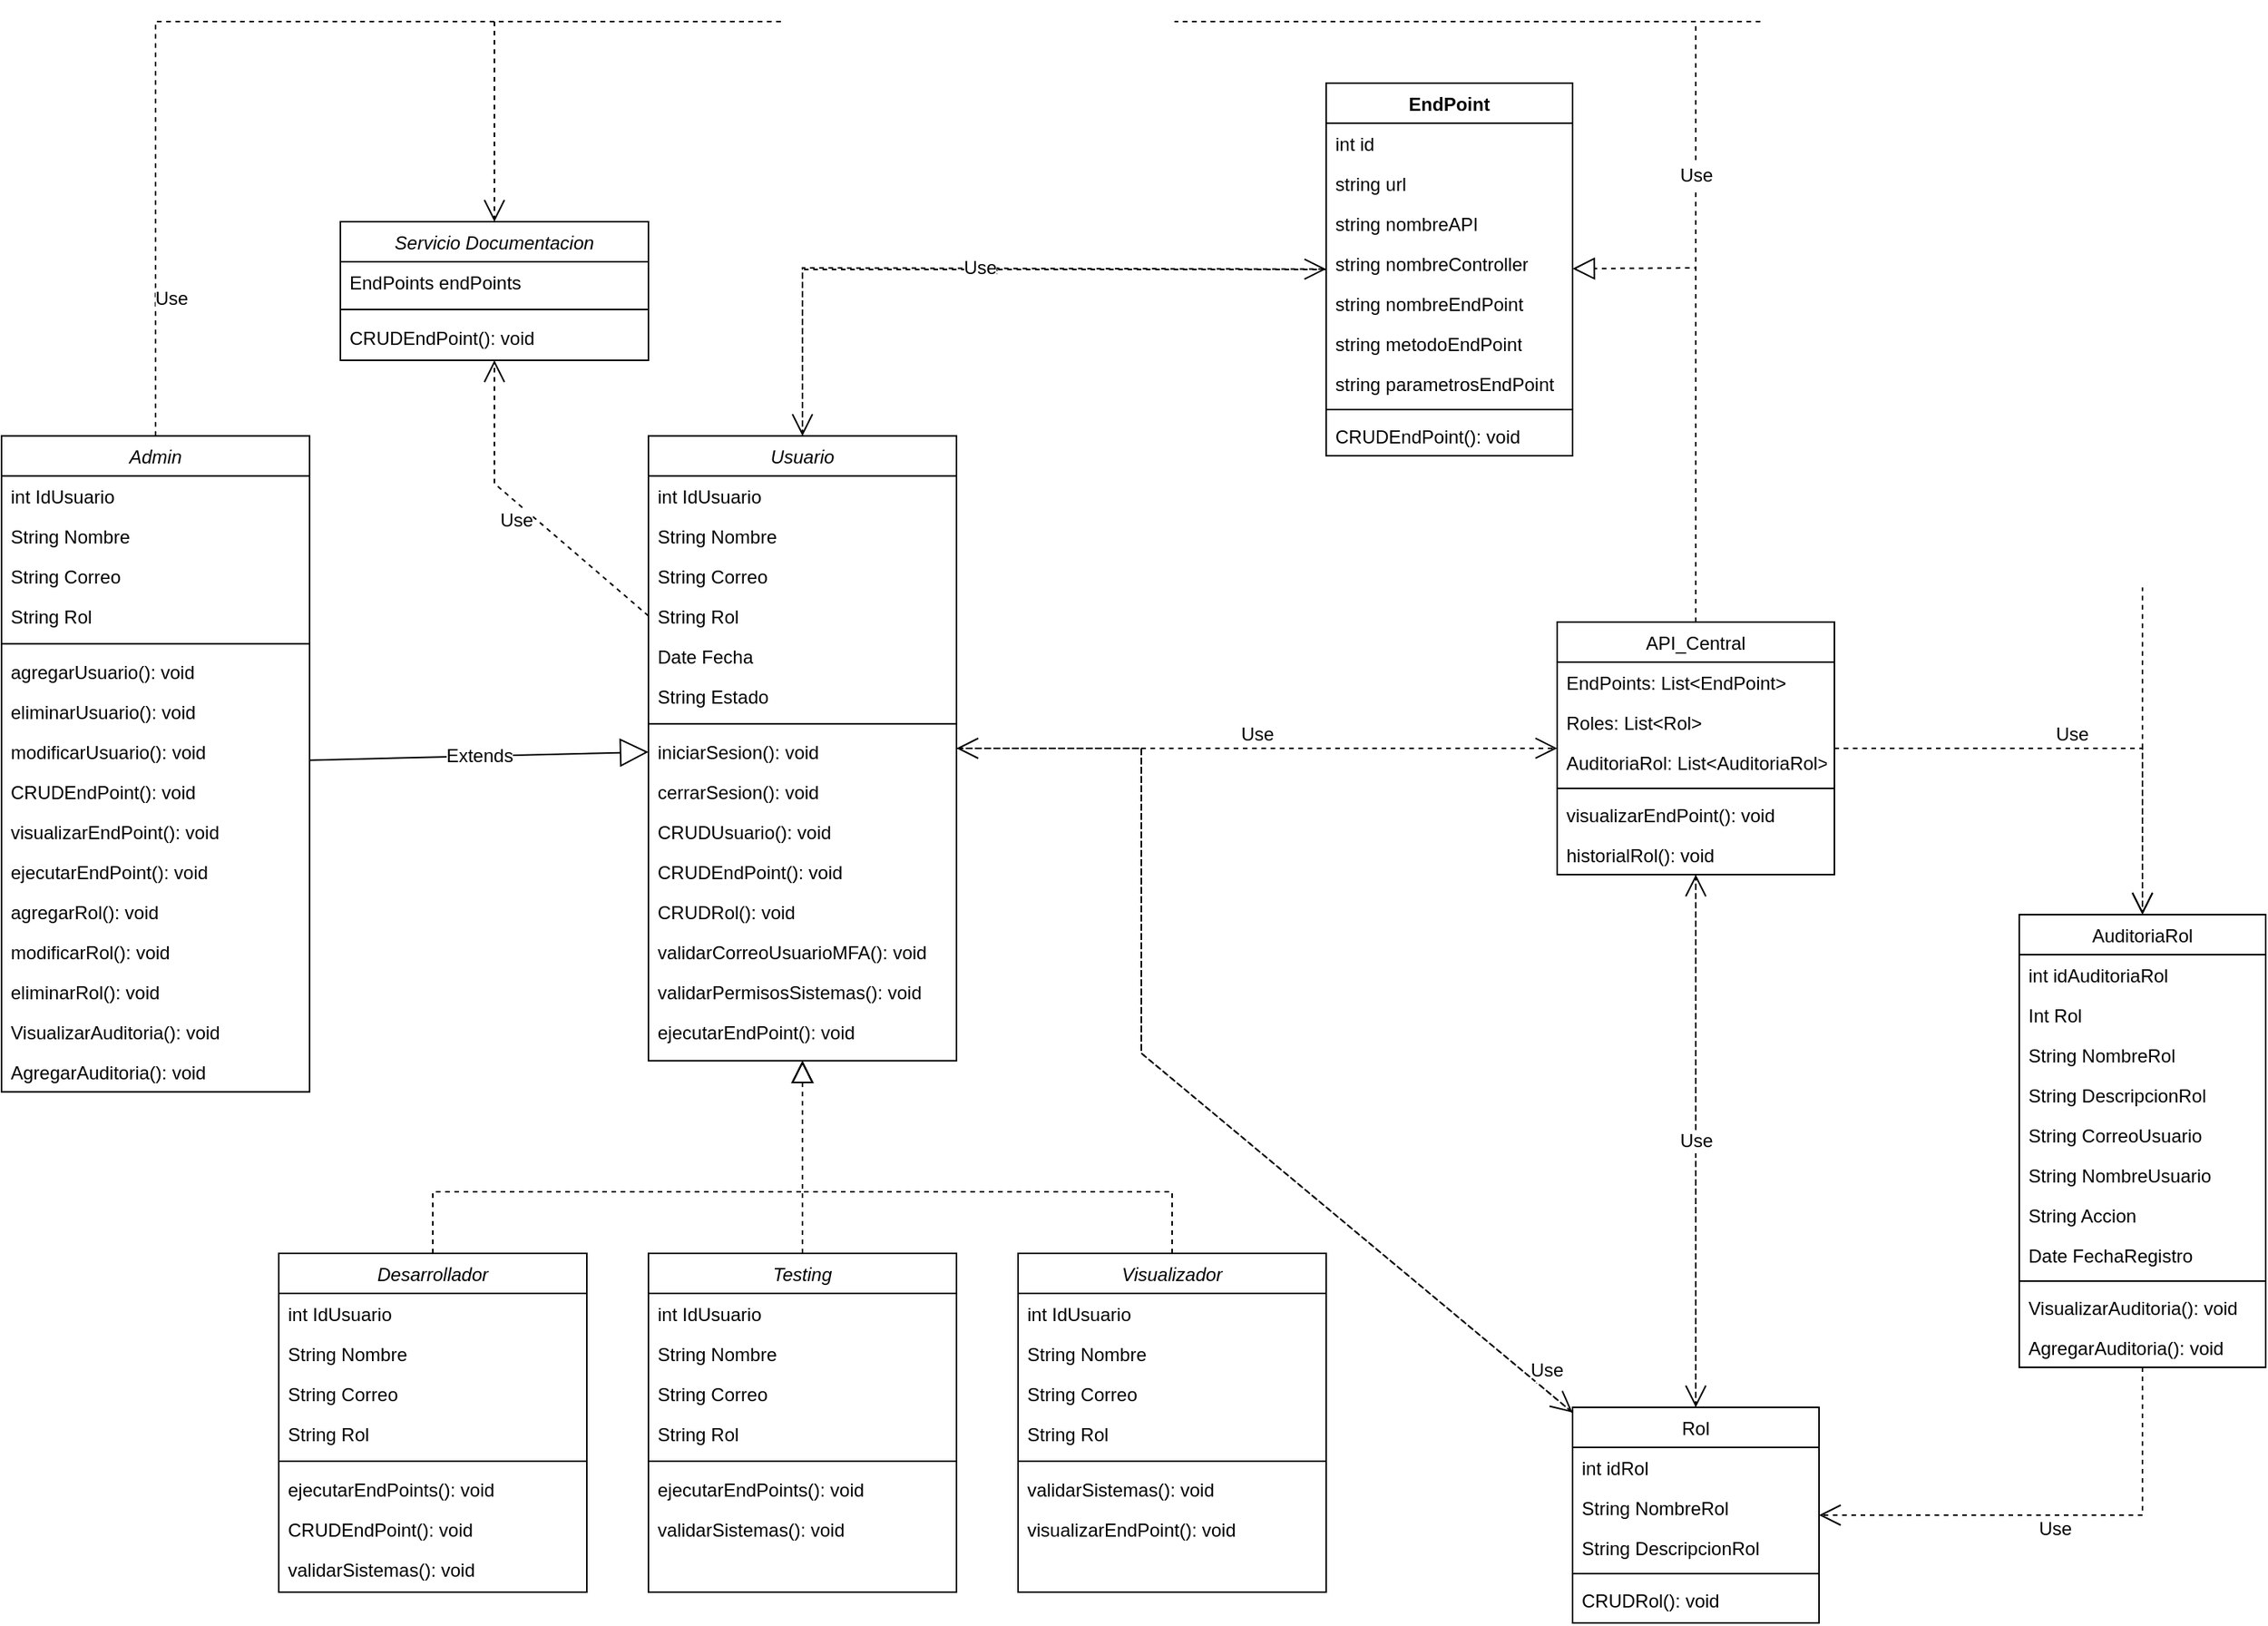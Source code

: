 <mxfile version="26.0.15">
  <diagram id="C5RBs43oDa-KdzZeNtuy" name="Page-1">
    <mxGraphModel dx="3703" dy="2223" grid="1" gridSize="10" guides="1" tooltips="1" connect="1" arrows="1" fold="1" page="1" pageScale="1" pageWidth="827" pageHeight="1169" math="0" shadow="0">
      <root>
        <mxCell id="WIyWlLk6GJQsqaUBKTNV-0" />
        <mxCell id="WIyWlLk6GJQsqaUBKTNV-1" parent="WIyWlLk6GJQsqaUBKTNV-0" />
        <mxCell id="zkfFHV4jXpPFQw0GAbJ--0" value="Usuario" style="swimlane;fontStyle=2;align=center;verticalAlign=top;childLayout=stackLayout;horizontal=1;startSize=26;horizontalStack=0;resizeParent=1;resizeLast=0;collapsible=1;marginBottom=0;rounded=0;shadow=0;strokeWidth=1;" parent="WIyWlLk6GJQsqaUBKTNV-1" vertex="1">
          <mxGeometry x="-440" y="-370.88" width="200" height="405.75" as="geometry">
            <mxRectangle x="230" y="140" width="160" height="26" as="alternateBounds" />
          </mxGeometry>
        </mxCell>
        <mxCell id="HF69UvSTi8w0Gnl9okjL-2" value="int IdUsuario" style="text;align=left;verticalAlign=top;spacingLeft=4;spacingRight=4;overflow=hidden;rotatable=0;points=[[0,0.5],[1,0.5]];portConstraint=eastwest;" parent="zkfFHV4jXpPFQw0GAbJ--0" vertex="1">
          <mxGeometry y="26" width="200" height="26" as="geometry" />
        </mxCell>
        <mxCell id="zkfFHV4jXpPFQw0GAbJ--1" value="String Nombre" style="text;align=left;verticalAlign=top;spacingLeft=4;spacingRight=4;overflow=hidden;rotatable=0;points=[[0,0.5],[1,0.5]];portConstraint=eastwest;" parent="zkfFHV4jXpPFQw0GAbJ--0" vertex="1">
          <mxGeometry y="52" width="200" height="26" as="geometry" />
        </mxCell>
        <mxCell id="zkfFHV4jXpPFQw0GAbJ--2" value="String Correo" style="text;align=left;verticalAlign=top;spacingLeft=4;spacingRight=4;overflow=hidden;rotatable=0;points=[[0,0.5],[1,0.5]];portConstraint=eastwest;rounded=0;shadow=0;html=0;" parent="zkfFHV4jXpPFQw0GAbJ--0" vertex="1">
          <mxGeometry y="78" width="200" height="26" as="geometry" />
        </mxCell>
        <mxCell id="HF69UvSTi8w0Gnl9okjL-0" value="String Rol" style="text;align=left;verticalAlign=top;spacingLeft=4;spacingRight=4;overflow=hidden;rotatable=0;points=[[0,0.5],[1,0.5]];portConstraint=eastwest;rounded=0;shadow=0;html=0;" parent="zkfFHV4jXpPFQw0GAbJ--0" vertex="1">
          <mxGeometry y="104" width="200" height="26" as="geometry" />
        </mxCell>
        <mxCell id="HF69UvSTi8w0Gnl9okjL-6" value="Date Fecha" style="text;align=left;verticalAlign=top;spacingLeft=4;spacingRight=4;overflow=hidden;rotatable=0;points=[[0,0.5],[1,0.5]];portConstraint=eastwest;rounded=0;shadow=0;html=0;" parent="zkfFHV4jXpPFQw0GAbJ--0" vertex="1">
          <mxGeometry y="130" width="200" height="26" as="geometry" />
        </mxCell>
        <mxCell id="HF69UvSTi8w0Gnl9okjL-1" value="String Estado" style="text;align=left;verticalAlign=top;spacingLeft=4;spacingRight=4;overflow=hidden;rotatable=0;points=[[0,0.5],[1,0.5]];portConstraint=eastwest;rounded=0;shadow=0;html=0;" parent="zkfFHV4jXpPFQw0GAbJ--0" vertex="1">
          <mxGeometry y="156" width="200" height="26" as="geometry" />
        </mxCell>
        <mxCell id="zkfFHV4jXpPFQw0GAbJ--4" value="" style="line;html=1;strokeWidth=1;align=left;verticalAlign=middle;spacingTop=-1;spacingLeft=3;spacingRight=3;rotatable=0;labelPosition=right;points=[];portConstraint=eastwest;" parent="zkfFHV4jXpPFQw0GAbJ--0" vertex="1">
          <mxGeometry y="182" width="200" height="10" as="geometry" />
        </mxCell>
        <mxCell id="zkfFHV4jXpPFQw0GAbJ--5" value="iniciarSesion(): void&#xa;" style="text;align=left;verticalAlign=top;spacingLeft=4;spacingRight=4;overflow=hidden;rotatable=0;points=[[0,0.5],[1,0.5]];portConstraint=eastwest;" parent="zkfFHV4jXpPFQw0GAbJ--0" vertex="1">
          <mxGeometry y="192" width="200" height="26" as="geometry" />
        </mxCell>
        <mxCell id="HF69UvSTi8w0Gnl9okjL-3" value="cerrarSesion(): void&#xa;" style="text;align=left;verticalAlign=top;spacingLeft=4;spacingRight=4;overflow=hidden;rotatable=0;points=[[0,0.5],[1,0.5]];portConstraint=eastwest;" parent="zkfFHV4jXpPFQw0GAbJ--0" vertex="1">
          <mxGeometry y="218" width="200" height="26" as="geometry" />
        </mxCell>
        <mxCell id="mkI8v7Y9gyVw7GrlxEne-9" value="CRUDUsuario(): void&#xa;" style="text;align=left;verticalAlign=top;spacingLeft=4;spacingRight=4;overflow=hidden;rotatable=0;points=[[0,0.5],[1,0.5]];portConstraint=eastwest;" parent="zkfFHV4jXpPFQw0GAbJ--0" vertex="1">
          <mxGeometry y="244" width="200" height="26" as="geometry" />
        </mxCell>
        <mxCell id="mkI8v7Y9gyVw7GrlxEne-12" value="CRUDEndPoint(): void&#xa;" style="text;align=left;verticalAlign=top;spacingLeft=4;spacingRight=4;overflow=hidden;rotatable=0;points=[[0,0.5],[1,0.5]];portConstraint=eastwest;" parent="zkfFHV4jXpPFQw0GAbJ--0" vertex="1">
          <mxGeometry y="270" width="200" height="26" as="geometry" />
        </mxCell>
        <mxCell id="mkI8v7Y9gyVw7GrlxEne-37" value="CRUDRol(): void&#xa;" style="text;align=left;verticalAlign=top;spacingLeft=4;spacingRight=4;overflow=hidden;rotatable=0;points=[[0,0.5],[1,0.5]];portConstraint=eastwest;" parent="zkfFHV4jXpPFQw0GAbJ--0" vertex="1">
          <mxGeometry y="296" width="200" height="26" as="geometry" />
        </mxCell>
        <mxCell id="HF69UvSTi8w0Gnl9okjL-4" value="validarCorreoUsuarioMFA(): void&#xa;" style="text;align=left;verticalAlign=top;spacingLeft=4;spacingRight=4;overflow=hidden;rotatable=0;points=[[0,0.5],[1,0.5]];portConstraint=eastwest;" parent="zkfFHV4jXpPFQw0GAbJ--0" vertex="1">
          <mxGeometry y="322" width="200" height="26" as="geometry" />
        </mxCell>
        <mxCell id="mkI8v7Y9gyVw7GrlxEne-21" value="validarPermisosSistemas(): void&#xa;" style="text;align=left;verticalAlign=top;spacingLeft=4;spacingRight=4;overflow=hidden;rotatable=0;points=[[0,0.5],[1,0.5]];portConstraint=eastwest;" parent="zkfFHV4jXpPFQw0GAbJ--0" vertex="1">
          <mxGeometry y="348" width="200" height="26" as="geometry" />
        </mxCell>
        <mxCell id="mkI8v7Y9gyVw7GrlxEne-15" value="ejecutarEndPoint(): void&#xa;" style="text;align=left;verticalAlign=top;spacingLeft=4;spacingRight=4;overflow=hidden;rotatable=0;points=[[0,0.5],[1,0.5]];portConstraint=eastwest;" parent="zkfFHV4jXpPFQw0GAbJ--0" vertex="1">
          <mxGeometry y="374" width="200" height="26" as="geometry" />
        </mxCell>
        <mxCell id="zkfFHV4jXpPFQw0GAbJ--6" value="Rol" style="swimlane;fontStyle=0;align=center;verticalAlign=top;childLayout=stackLayout;horizontal=1;startSize=26;horizontalStack=0;resizeParent=1;resizeLast=0;collapsible=1;marginBottom=0;rounded=0;shadow=0;strokeWidth=1;" parent="WIyWlLk6GJQsqaUBKTNV-1" vertex="1">
          <mxGeometry x="160" y="260" width="160" height="140" as="geometry">
            <mxRectangle x="130" y="380" width="160" height="26" as="alternateBounds" />
          </mxGeometry>
        </mxCell>
        <mxCell id="zkfFHV4jXpPFQw0GAbJ--7" value="int idRol" style="text;align=left;verticalAlign=top;spacingLeft=4;spacingRight=4;overflow=hidden;rotatable=0;points=[[0,0.5],[1,0.5]];portConstraint=eastwest;" parent="zkfFHV4jXpPFQw0GAbJ--6" vertex="1">
          <mxGeometry y="26" width="160" height="26" as="geometry" />
        </mxCell>
        <mxCell id="zkfFHV4jXpPFQw0GAbJ--8" value="String NombreRol" style="text;align=left;verticalAlign=top;spacingLeft=4;spacingRight=4;overflow=hidden;rotatable=0;points=[[0,0.5],[1,0.5]];portConstraint=eastwest;rounded=0;shadow=0;html=0;" parent="zkfFHV4jXpPFQw0GAbJ--6" vertex="1">
          <mxGeometry y="52" width="160" height="26" as="geometry" />
        </mxCell>
        <mxCell id="mkI8v7Y9gyVw7GrlxEne-59" value="String DescripcionRol" style="text;align=left;verticalAlign=top;spacingLeft=4;spacingRight=4;overflow=hidden;rotatable=0;points=[[0,0.5],[1,0.5]];portConstraint=eastwest;" parent="zkfFHV4jXpPFQw0GAbJ--6" vertex="1">
          <mxGeometry y="78" width="160" height="26" as="geometry" />
        </mxCell>
        <mxCell id="zkfFHV4jXpPFQw0GAbJ--9" value="" style="line;html=1;strokeWidth=1;align=left;verticalAlign=middle;spacingTop=-1;spacingLeft=3;spacingRight=3;rotatable=0;labelPosition=right;points=[];portConstraint=eastwest;" parent="zkfFHV4jXpPFQw0GAbJ--6" vertex="1">
          <mxGeometry y="104" width="160" height="8" as="geometry" />
        </mxCell>
        <mxCell id="mkI8v7Y9gyVw7GrlxEne-60" value="CRUDRol(): void&#xa;" style="text;align=left;verticalAlign=top;spacingLeft=4;spacingRight=4;overflow=hidden;rotatable=0;points=[[0,0.5],[1,0.5]];portConstraint=eastwest;" parent="zkfFHV4jXpPFQw0GAbJ--6" vertex="1">
          <mxGeometry y="112" width="160" height="26" as="geometry" />
        </mxCell>
        <mxCell id="zkfFHV4jXpPFQw0GAbJ--17" value="API_Central" style="swimlane;fontStyle=0;align=center;verticalAlign=top;childLayout=stackLayout;horizontal=1;startSize=26;horizontalStack=0;resizeParent=1;resizeLast=0;collapsible=1;marginBottom=0;rounded=0;shadow=0;strokeWidth=1;" parent="WIyWlLk6GJQsqaUBKTNV-1" vertex="1">
          <mxGeometry x="150" y="-250.01" width="180" height="164" as="geometry">
            <mxRectangle x="550" y="140" width="160" height="26" as="alternateBounds" />
          </mxGeometry>
        </mxCell>
        <mxCell id="zkfFHV4jXpPFQw0GAbJ--18" value="EndPoints: List&lt;EndPoint&gt;" style="text;align=left;verticalAlign=top;spacingLeft=4;spacingRight=4;overflow=hidden;rotatable=0;points=[[0,0.5],[1,0.5]];portConstraint=eastwest;" parent="zkfFHV4jXpPFQw0GAbJ--17" vertex="1">
          <mxGeometry y="26" width="180" height="26" as="geometry" />
        </mxCell>
        <mxCell id="mkI8v7Y9gyVw7GrlxEne-22" value="Roles: List&lt;Rol&gt;" style="text;align=left;verticalAlign=top;spacingLeft=4;spacingRight=4;overflow=hidden;rotatable=0;points=[[0,0.5],[1,0.5]];portConstraint=eastwest;" parent="zkfFHV4jXpPFQw0GAbJ--17" vertex="1">
          <mxGeometry y="52" width="180" height="26" as="geometry" />
        </mxCell>
        <mxCell id="3Fs2DViOm0mZdjou23gp-9" value="AuditoriaRol: List&lt;AuditoriaRol&gt;" style="text;align=left;verticalAlign=top;spacingLeft=4;spacingRight=4;overflow=hidden;rotatable=0;points=[[0,0.5],[1,0.5]];portConstraint=eastwest;" parent="zkfFHV4jXpPFQw0GAbJ--17" vertex="1">
          <mxGeometry y="78" width="180" height="26" as="geometry" />
        </mxCell>
        <mxCell id="zkfFHV4jXpPFQw0GAbJ--23" value="" style="line;html=1;strokeWidth=1;align=left;verticalAlign=middle;spacingTop=-1;spacingLeft=3;spacingRight=3;rotatable=0;labelPosition=right;points=[];portConstraint=eastwest;" parent="zkfFHV4jXpPFQw0GAbJ--17" vertex="1">
          <mxGeometry y="104" width="180" height="8" as="geometry" />
        </mxCell>
        <mxCell id="mkI8v7Y9gyVw7GrlxEne-27" value="visualizarEndPoint(): void" style="text;align=left;verticalAlign=top;spacingLeft=4;spacingRight=4;overflow=hidden;rotatable=0;points=[[0,0.5],[1,0.5]];portConstraint=eastwest;" parent="zkfFHV4jXpPFQw0GAbJ--17" vertex="1">
          <mxGeometry y="112" width="180" height="26" as="geometry" />
        </mxCell>
        <mxCell id="mkI8v7Y9gyVw7GrlxEne-35" value="historialRol(): void" style="text;align=left;verticalAlign=top;spacingLeft=4;spacingRight=4;overflow=hidden;rotatable=0;points=[[0,0.5],[1,0.5]];portConstraint=eastwest;" parent="zkfFHV4jXpPFQw0GAbJ--17" vertex="1">
          <mxGeometry y="138" width="180" height="26" as="geometry" />
        </mxCell>
        <mxCell id="HF69UvSTi8w0Gnl9okjL-82" value="Admin" style="swimlane;fontStyle=2;align=center;verticalAlign=top;childLayout=stackLayout;horizontal=1;startSize=26;horizontalStack=0;resizeParent=1;resizeLast=0;collapsible=1;marginBottom=0;rounded=0;shadow=0;strokeWidth=1;" parent="WIyWlLk6GJQsqaUBKTNV-1" vertex="1">
          <mxGeometry x="-860" y="-370.88" width="200" height="426" as="geometry">
            <mxRectangle x="230" y="140" width="160" height="26" as="alternateBounds" />
          </mxGeometry>
        </mxCell>
        <mxCell id="HF69UvSTi8w0Gnl9okjL-83" value="int IdUsuario" style="text;align=left;verticalAlign=top;spacingLeft=4;spacingRight=4;overflow=hidden;rotatable=0;points=[[0,0.5],[1,0.5]];portConstraint=eastwest;" parent="HF69UvSTi8w0Gnl9okjL-82" vertex="1">
          <mxGeometry y="26" width="200" height="26" as="geometry" />
        </mxCell>
        <mxCell id="HF69UvSTi8w0Gnl9okjL-84" value="String Nombre" style="text;align=left;verticalAlign=top;spacingLeft=4;spacingRight=4;overflow=hidden;rotatable=0;points=[[0,0.5],[1,0.5]];portConstraint=eastwest;" parent="HF69UvSTi8w0Gnl9okjL-82" vertex="1">
          <mxGeometry y="52" width="200" height="26" as="geometry" />
        </mxCell>
        <mxCell id="HF69UvSTi8w0Gnl9okjL-85" value="String Correo" style="text;align=left;verticalAlign=top;spacingLeft=4;spacingRight=4;overflow=hidden;rotatable=0;points=[[0,0.5],[1,0.5]];portConstraint=eastwest;rounded=0;shadow=0;html=0;" parent="HF69UvSTi8w0Gnl9okjL-82" vertex="1">
          <mxGeometry y="78" width="200" height="26" as="geometry" />
        </mxCell>
        <mxCell id="l_Q7nr2GapgrcsEfgr7--0" value="String Rol" style="text;align=left;verticalAlign=top;spacingLeft=4;spacingRight=4;overflow=hidden;rotatable=0;points=[[0,0.5],[1,0.5]];portConstraint=eastwest;rounded=0;shadow=0;html=0;" parent="HF69UvSTi8w0Gnl9okjL-82" vertex="1">
          <mxGeometry y="104" width="200" height="26" as="geometry" />
        </mxCell>
        <mxCell id="HF69UvSTi8w0Gnl9okjL-90" value="" style="line;html=1;strokeWidth=1;align=left;verticalAlign=middle;spacingTop=-1;spacingLeft=3;spacingRight=3;rotatable=0;labelPosition=right;points=[];portConstraint=eastwest;" parent="HF69UvSTi8w0Gnl9okjL-82" vertex="1">
          <mxGeometry y="130" width="200" height="10" as="geometry" />
        </mxCell>
        <mxCell id="HF69UvSTi8w0Gnl9okjL-91" value="agregarUsuario(): void&#xa;" style="text;align=left;verticalAlign=top;spacingLeft=4;spacingRight=4;overflow=hidden;rotatable=0;points=[[0,0.5],[1,0.5]];portConstraint=eastwest;" parent="HF69UvSTi8w0Gnl9okjL-82" vertex="1">
          <mxGeometry y="140" width="200" height="26" as="geometry" />
        </mxCell>
        <mxCell id="HF69UvSTi8w0Gnl9okjL-92" value="eliminarUsuario(): void&#xa;" style="text;align=left;verticalAlign=top;spacingLeft=4;spacingRight=4;overflow=hidden;rotatable=0;points=[[0,0.5],[1,0.5]];portConstraint=eastwest;" parent="HF69UvSTi8w0Gnl9okjL-82" vertex="1">
          <mxGeometry y="166" width="200" height="26" as="geometry" />
        </mxCell>
        <mxCell id="HF69UvSTi8w0Gnl9okjL-93" value="modificarUsuario(): void&#xa;" style="text;align=left;verticalAlign=top;spacingLeft=4;spacingRight=4;overflow=hidden;rotatable=0;points=[[0,0.5],[1,0.5]];portConstraint=eastwest;" parent="HF69UvSTi8w0Gnl9okjL-82" vertex="1">
          <mxGeometry y="192" width="200" height="26" as="geometry" />
        </mxCell>
        <mxCell id="qVTYhHCunIktyodhNSbM-27" value="CRUDEndPoint(): void&#xa;" style="text;align=left;verticalAlign=top;spacingLeft=4;spacingRight=4;overflow=hidden;rotatable=0;points=[[0,0.5],[1,0.5]];portConstraint=eastwest;" vertex="1" parent="HF69UvSTi8w0Gnl9okjL-82">
          <mxGeometry y="218" width="200" height="26" as="geometry" />
        </mxCell>
        <mxCell id="mkI8v7Y9gyVw7GrlxEne-26" value="visualizarEndPoint(): void" style="text;align=left;verticalAlign=top;spacingLeft=4;spacingRight=4;overflow=hidden;rotatable=0;points=[[0,0.5],[1,0.5]];portConstraint=eastwest;" parent="HF69UvSTi8w0Gnl9okjL-82" vertex="1">
          <mxGeometry y="244" width="200" height="26" as="geometry" />
        </mxCell>
        <mxCell id="HF69UvSTi8w0Gnl9okjL-134" value="ejecutarEndPoint(): void&#xa;" style="text;align=left;verticalAlign=top;spacingLeft=4;spacingRight=4;overflow=hidden;rotatable=0;points=[[0,0.5],[1,0.5]];portConstraint=eastwest;" parent="HF69UvSTi8w0Gnl9okjL-82" vertex="1">
          <mxGeometry y="270" width="200" height="26" as="geometry" />
        </mxCell>
        <mxCell id="mkI8v7Y9gyVw7GrlxEne-31" value="agregarRol(): void&#xa;" style="text;align=left;verticalAlign=top;spacingLeft=4;spacingRight=4;overflow=hidden;rotatable=0;points=[[0,0.5],[1,0.5]];portConstraint=eastwest;" parent="HF69UvSTi8w0Gnl9okjL-82" vertex="1">
          <mxGeometry y="296" width="200" height="26" as="geometry" />
        </mxCell>
        <mxCell id="mkI8v7Y9gyVw7GrlxEne-33" value="modificarRol(): void&#xa;" style="text;align=left;verticalAlign=top;spacingLeft=4;spacingRight=4;overflow=hidden;rotatable=0;points=[[0,0.5],[1,0.5]];portConstraint=eastwest;" parent="HF69UvSTi8w0Gnl9okjL-82" vertex="1">
          <mxGeometry y="322" width="200" height="26" as="geometry" />
        </mxCell>
        <mxCell id="mkI8v7Y9gyVw7GrlxEne-32" value="eliminarRol(): void&#xa;" style="text;align=left;verticalAlign=top;spacingLeft=4;spacingRight=4;overflow=hidden;rotatable=0;points=[[0,0.5],[1,0.5]];portConstraint=eastwest;" parent="HF69UvSTi8w0Gnl9okjL-82" vertex="1">
          <mxGeometry y="348" width="200" height="26" as="geometry" />
        </mxCell>
        <mxCell id="3Fs2DViOm0mZdjou23gp-13" value="VisualizarAuditoria(): void&#xa;" style="text;align=left;verticalAlign=top;spacingLeft=4;spacingRight=4;overflow=hidden;rotatable=0;points=[[0,0.5],[1,0.5]];portConstraint=eastwest;" parent="HF69UvSTi8w0Gnl9okjL-82" vertex="1">
          <mxGeometry y="374" width="200" height="26" as="geometry" />
        </mxCell>
        <mxCell id="3Fs2DViOm0mZdjou23gp-14" value="AgregarAuditoria(): void&#xa;" style="text;align=left;verticalAlign=top;spacingLeft=4;spacingRight=4;overflow=hidden;rotatable=0;points=[[0,0.5],[1,0.5]];portConstraint=eastwest;" parent="HF69UvSTi8w0Gnl9okjL-82" vertex="1">
          <mxGeometry y="400" width="200" height="26" as="geometry" />
        </mxCell>
        <mxCell id="HF69UvSTi8w0Gnl9okjL-96" value="Desarrollador" style="swimlane;fontStyle=2;align=center;verticalAlign=top;childLayout=stackLayout;horizontal=1;startSize=26;horizontalStack=0;resizeParent=1;resizeLast=0;collapsible=1;marginBottom=0;rounded=0;shadow=0;strokeWidth=1;" parent="WIyWlLk6GJQsqaUBKTNV-1" vertex="1">
          <mxGeometry x="-680" y="160" width="200" height="220" as="geometry">
            <mxRectangle x="230" y="140" width="160" height="26" as="alternateBounds" />
          </mxGeometry>
        </mxCell>
        <mxCell id="HF69UvSTi8w0Gnl9okjL-97" value="int IdUsuario" style="text;align=left;verticalAlign=top;spacingLeft=4;spacingRight=4;overflow=hidden;rotatable=0;points=[[0,0.5],[1,0.5]];portConstraint=eastwest;" parent="HF69UvSTi8w0Gnl9okjL-96" vertex="1">
          <mxGeometry y="26" width="200" height="26" as="geometry" />
        </mxCell>
        <mxCell id="HF69UvSTi8w0Gnl9okjL-98" value="String Nombre" style="text;align=left;verticalAlign=top;spacingLeft=4;spacingRight=4;overflow=hidden;rotatable=0;points=[[0,0.5],[1,0.5]];portConstraint=eastwest;" parent="HF69UvSTi8w0Gnl9okjL-96" vertex="1">
          <mxGeometry y="52" width="200" height="26" as="geometry" />
        </mxCell>
        <mxCell id="HF69UvSTi8w0Gnl9okjL-99" value="String Correo" style="text;align=left;verticalAlign=top;spacingLeft=4;spacingRight=4;overflow=hidden;rotatable=0;points=[[0,0.5],[1,0.5]];portConstraint=eastwest;rounded=0;shadow=0;html=0;" parent="HF69UvSTi8w0Gnl9okjL-96" vertex="1">
          <mxGeometry y="78" width="200" height="26" as="geometry" />
        </mxCell>
        <mxCell id="l_Q7nr2GapgrcsEfgr7--1" value="String Rol" style="text;align=left;verticalAlign=top;spacingLeft=4;spacingRight=4;overflow=hidden;rotatable=0;points=[[0,0.5],[1,0.5]];portConstraint=eastwest;rounded=0;shadow=0;html=0;" parent="HF69UvSTi8w0Gnl9okjL-96" vertex="1">
          <mxGeometry y="104" width="200" height="26" as="geometry" />
        </mxCell>
        <mxCell id="HF69UvSTi8w0Gnl9okjL-104" value="" style="line;html=1;strokeWidth=1;align=left;verticalAlign=middle;spacingTop=-1;spacingLeft=3;spacingRight=3;rotatable=0;labelPosition=right;points=[];portConstraint=eastwest;" parent="HF69UvSTi8w0Gnl9okjL-96" vertex="1">
          <mxGeometry y="130" width="200" height="10" as="geometry" />
        </mxCell>
        <mxCell id="HF69UvSTi8w0Gnl9okjL-105" value="ejecutarEndPoints(): void&#xa;" style="text;align=left;verticalAlign=top;spacingLeft=4;spacingRight=4;overflow=hidden;rotatable=0;points=[[0,0.5],[1,0.5]];portConstraint=eastwest;" parent="HF69UvSTi8w0Gnl9okjL-96" vertex="1">
          <mxGeometry y="140" width="200" height="26" as="geometry" />
        </mxCell>
        <mxCell id="qVTYhHCunIktyodhNSbM-26" value="CRUDEndPoint(): void&#xa;" style="text;align=left;verticalAlign=top;spacingLeft=4;spacingRight=4;overflow=hidden;rotatable=0;points=[[0,0.5],[1,0.5]];portConstraint=eastwest;" vertex="1" parent="HF69UvSTi8w0Gnl9okjL-96">
          <mxGeometry y="166" width="200" height="26" as="geometry" />
        </mxCell>
        <mxCell id="HF69UvSTi8w0Gnl9okjL-106" value="validarSistemas(): void&#xa;" style="text;align=left;verticalAlign=top;spacingLeft=4;spacingRight=4;overflow=hidden;rotatable=0;points=[[0,0.5],[1,0.5]];portConstraint=eastwest;" parent="HF69UvSTi8w0Gnl9okjL-96" vertex="1">
          <mxGeometry y="192" width="200" height="26" as="geometry" />
        </mxCell>
        <mxCell id="HF69UvSTi8w0Gnl9okjL-110" value="Visualizador" style="swimlane;fontStyle=2;align=center;verticalAlign=top;childLayout=stackLayout;horizontal=1;startSize=26;horizontalStack=0;resizeParent=1;resizeLast=0;collapsible=1;marginBottom=0;rounded=0;shadow=0;strokeWidth=1;" parent="WIyWlLk6GJQsqaUBKTNV-1" vertex="1">
          <mxGeometry x="-200" y="160" width="200" height="220" as="geometry">
            <mxRectangle x="230" y="140" width="160" height="26" as="alternateBounds" />
          </mxGeometry>
        </mxCell>
        <mxCell id="HF69UvSTi8w0Gnl9okjL-111" value="int IdUsuario" style="text;align=left;verticalAlign=top;spacingLeft=4;spacingRight=4;overflow=hidden;rotatable=0;points=[[0,0.5],[1,0.5]];portConstraint=eastwest;" parent="HF69UvSTi8w0Gnl9okjL-110" vertex="1">
          <mxGeometry y="26" width="200" height="26" as="geometry" />
        </mxCell>
        <mxCell id="HF69UvSTi8w0Gnl9okjL-112" value="String Nombre" style="text;align=left;verticalAlign=top;spacingLeft=4;spacingRight=4;overflow=hidden;rotatable=0;points=[[0,0.5],[1,0.5]];portConstraint=eastwest;" parent="HF69UvSTi8w0Gnl9okjL-110" vertex="1">
          <mxGeometry y="52" width="200" height="26" as="geometry" />
        </mxCell>
        <mxCell id="HF69UvSTi8w0Gnl9okjL-113" value="String Correo" style="text;align=left;verticalAlign=top;spacingLeft=4;spacingRight=4;overflow=hidden;rotatable=0;points=[[0,0.5],[1,0.5]];portConstraint=eastwest;rounded=0;shadow=0;html=0;" parent="HF69UvSTi8w0Gnl9okjL-110" vertex="1">
          <mxGeometry y="78" width="200" height="26" as="geometry" />
        </mxCell>
        <mxCell id="l_Q7nr2GapgrcsEfgr7--2" value="String Rol" style="text;align=left;verticalAlign=top;spacingLeft=4;spacingRight=4;overflow=hidden;rotatable=0;points=[[0,0.5],[1,0.5]];portConstraint=eastwest;rounded=0;shadow=0;html=0;" parent="HF69UvSTi8w0Gnl9okjL-110" vertex="1">
          <mxGeometry y="104" width="200" height="26" as="geometry" />
        </mxCell>
        <mxCell id="HF69UvSTi8w0Gnl9okjL-118" value="" style="line;html=1;strokeWidth=1;align=left;verticalAlign=middle;spacingTop=-1;spacingLeft=3;spacingRight=3;rotatable=0;labelPosition=right;points=[];portConstraint=eastwest;" parent="HF69UvSTi8w0Gnl9okjL-110" vertex="1">
          <mxGeometry y="130" width="200" height="10" as="geometry" />
        </mxCell>
        <mxCell id="HF69UvSTi8w0Gnl9okjL-120" value="validarSistemas(): void&#xa;" style="text;align=left;verticalAlign=top;spacingLeft=4;spacingRight=4;overflow=hidden;rotatable=0;points=[[0,0.5],[1,0.5]];portConstraint=eastwest;" parent="HF69UvSTi8w0Gnl9okjL-110" vertex="1">
          <mxGeometry y="140" width="200" height="26" as="geometry" />
        </mxCell>
        <mxCell id="mkI8v7Y9gyVw7GrlxEne-25" value="visualizarEndPoint(): void" style="text;align=left;verticalAlign=top;spacingLeft=4;spacingRight=4;overflow=hidden;rotatable=0;points=[[0,0.5],[1,0.5]];portConstraint=eastwest;" parent="HF69UvSTi8w0Gnl9okjL-110" vertex="1">
          <mxGeometry y="166" width="200" height="26" as="geometry" />
        </mxCell>
        <mxCell id="mkI8v7Y9gyVw7GrlxEne-0" value="Testing" style="swimlane;fontStyle=2;align=center;verticalAlign=top;childLayout=stackLayout;horizontal=1;startSize=26;horizontalStack=0;resizeParent=1;resizeLast=0;collapsible=1;marginBottom=0;rounded=0;shadow=0;strokeWidth=1;" parent="WIyWlLk6GJQsqaUBKTNV-1" vertex="1">
          <mxGeometry x="-440" y="160" width="200" height="220" as="geometry">
            <mxRectangle x="230" y="140" width="160" height="26" as="alternateBounds" />
          </mxGeometry>
        </mxCell>
        <mxCell id="mkI8v7Y9gyVw7GrlxEne-1" value="int IdUsuario" style="text;align=left;verticalAlign=top;spacingLeft=4;spacingRight=4;overflow=hidden;rotatable=0;points=[[0,0.5],[1,0.5]];portConstraint=eastwest;" parent="mkI8v7Y9gyVw7GrlxEne-0" vertex="1">
          <mxGeometry y="26" width="200" height="26" as="geometry" />
        </mxCell>
        <mxCell id="mkI8v7Y9gyVw7GrlxEne-2" value="String Nombre" style="text;align=left;verticalAlign=top;spacingLeft=4;spacingRight=4;overflow=hidden;rotatable=0;points=[[0,0.5],[1,0.5]];portConstraint=eastwest;" parent="mkI8v7Y9gyVw7GrlxEne-0" vertex="1">
          <mxGeometry y="52" width="200" height="26" as="geometry" />
        </mxCell>
        <mxCell id="mkI8v7Y9gyVw7GrlxEne-3" value="String Correo" style="text;align=left;verticalAlign=top;spacingLeft=4;spacingRight=4;overflow=hidden;rotatable=0;points=[[0,0.5],[1,0.5]];portConstraint=eastwest;rounded=0;shadow=0;html=0;" parent="mkI8v7Y9gyVw7GrlxEne-0" vertex="1">
          <mxGeometry y="78" width="200" height="26" as="geometry" />
        </mxCell>
        <mxCell id="mkI8v7Y9gyVw7GrlxEne-4" value="String Rol" style="text;align=left;verticalAlign=top;spacingLeft=4;spacingRight=4;overflow=hidden;rotatable=0;points=[[0,0.5],[1,0.5]];portConstraint=eastwest;rounded=0;shadow=0;html=0;" parent="mkI8v7Y9gyVw7GrlxEne-0" vertex="1">
          <mxGeometry y="104" width="200" height="26" as="geometry" />
        </mxCell>
        <mxCell id="mkI8v7Y9gyVw7GrlxEne-5" value="" style="line;html=1;strokeWidth=1;align=left;verticalAlign=middle;spacingTop=-1;spacingLeft=3;spacingRight=3;rotatable=0;labelPosition=right;points=[];portConstraint=eastwest;" parent="mkI8v7Y9gyVw7GrlxEne-0" vertex="1">
          <mxGeometry y="130" width="200" height="10" as="geometry" />
        </mxCell>
        <mxCell id="mkI8v7Y9gyVw7GrlxEne-6" value="ejecutarEndPoints(): void&#xa;" style="text;align=left;verticalAlign=top;spacingLeft=4;spacingRight=4;overflow=hidden;rotatable=0;points=[[0,0.5],[1,0.5]];portConstraint=eastwest;" parent="mkI8v7Y9gyVw7GrlxEne-0" vertex="1">
          <mxGeometry y="140" width="200" height="26" as="geometry" />
        </mxCell>
        <mxCell id="mkI8v7Y9gyVw7GrlxEne-7" value="validarSistemas(): void&#xa;" style="text;align=left;verticalAlign=top;spacingLeft=4;spacingRight=4;overflow=hidden;rotatable=0;points=[[0,0.5],[1,0.5]];portConstraint=eastwest;" parent="mkI8v7Y9gyVw7GrlxEne-0" vertex="1">
          <mxGeometry y="166" width="200" height="26" as="geometry" />
        </mxCell>
        <mxCell id="mkI8v7Y9gyVw7GrlxEne-8" value="Extends" style="endArrow=block;endSize=16;endFill=0;html=1;rounded=0;fontSize=12;curved=1;" parent="WIyWlLk6GJQsqaUBKTNV-1" source="HF69UvSTi8w0Gnl9okjL-82" target="zkfFHV4jXpPFQw0GAbJ--0" edge="1">
          <mxGeometry width="160" relative="1" as="geometry">
            <mxPoint x="90" y="190" as="sourcePoint" />
            <mxPoint x="250" y="190" as="targetPoint" />
          </mxGeometry>
        </mxCell>
        <mxCell id="mkI8v7Y9gyVw7GrlxEne-41" value="EndPoint" style="swimlane;fontStyle=1;align=center;verticalAlign=top;childLayout=stackLayout;horizontal=1;startSize=26;horizontalStack=0;resizeParent=1;resizeParentMax=0;resizeLast=0;collapsible=1;marginBottom=0;whiteSpace=wrap;html=1;" parent="WIyWlLk6GJQsqaUBKTNV-1" vertex="1">
          <mxGeometry y="-600" width="160" height="242" as="geometry" />
        </mxCell>
        <mxCell id="mkI8v7Y9gyVw7GrlxEne-45" value="int id" style="text;strokeColor=none;fillColor=none;align=left;verticalAlign=top;spacingLeft=4;spacingRight=4;overflow=hidden;rotatable=0;points=[[0,0.5],[1,0.5]];portConstraint=eastwest;whiteSpace=wrap;html=1;" parent="mkI8v7Y9gyVw7GrlxEne-41" vertex="1">
          <mxGeometry y="26" width="160" height="26" as="geometry" />
        </mxCell>
        <mxCell id="mkI8v7Y9gyVw7GrlxEne-42" value="string url" style="text;strokeColor=none;fillColor=none;align=left;verticalAlign=top;spacingLeft=4;spacingRight=4;overflow=hidden;rotatable=0;points=[[0,0.5],[1,0.5]];portConstraint=eastwest;whiteSpace=wrap;html=1;" parent="mkI8v7Y9gyVw7GrlxEne-41" vertex="1">
          <mxGeometry y="52" width="160" height="26" as="geometry" />
        </mxCell>
        <mxCell id="mkI8v7Y9gyVw7GrlxEne-46" value="string nombreAPI" style="text;strokeColor=none;fillColor=none;align=left;verticalAlign=top;spacingLeft=4;spacingRight=4;overflow=hidden;rotatable=0;points=[[0,0.5],[1,0.5]];portConstraint=eastwest;whiteSpace=wrap;html=1;" parent="mkI8v7Y9gyVw7GrlxEne-41" vertex="1">
          <mxGeometry y="78" width="160" height="26" as="geometry" />
        </mxCell>
        <mxCell id="mkI8v7Y9gyVw7GrlxEne-47" value="string nombreController" style="text;strokeColor=none;fillColor=none;align=left;verticalAlign=top;spacingLeft=4;spacingRight=4;overflow=hidden;rotatable=0;points=[[0,0.5],[1,0.5]];portConstraint=eastwest;whiteSpace=wrap;html=1;" parent="mkI8v7Y9gyVw7GrlxEne-41" vertex="1">
          <mxGeometry y="104" width="160" height="26" as="geometry" />
        </mxCell>
        <mxCell id="mkI8v7Y9gyVw7GrlxEne-48" value="string nombreEndPoint" style="text;strokeColor=none;fillColor=none;align=left;verticalAlign=top;spacingLeft=4;spacingRight=4;overflow=hidden;rotatable=0;points=[[0,0.5],[1,0.5]];portConstraint=eastwest;whiteSpace=wrap;html=1;" parent="mkI8v7Y9gyVw7GrlxEne-41" vertex="1">
          <mxGeometry y="130" width="160" height="26" as="geometry" />
        </mxCell>
        <mxCell id="mkI8v7Y9gyVw7GrlxEne-49" value="string metodoEndPoint" style="text;strokeColor=none;fillColor=none;align=left;verticalAlign=top;spacingLeft=4;spacingRight=4;overflow=hidden;rotatable=0;points=[[0,0.5],[1,0.5]];portConstraint=eastwest;whiteSpace=wrap;html=1;" parent="mkI8v7Y9gyVw7GrlxEne-41" vertex="1">
          <mxGeometry y="156" width="160" height="26" as="geometry" />
        </mxCell>
        <mxCell id="mkI8v7Y9gyVw7GrlxEne-50" value="string parametrosEndPoint" style="text;strokeColor=none;fillColor=none;align=left;verticalAlign=top;spacingLeft=4;spacingRight=4;overflow=hidden;rotatable=0;points=[[0,0.5],[1,0.5]];portConstraint=eastwest;whiteSpace=wrap;html=1;" parent="mkI8v7Y9gyVw7GrlxEne-41" vertex="1">
          <mxGeometry y="182" width="160" height="26" as="geometry" />
        </mxCell>
        <mxCell id="mkI8v7Y9gyVw7GrlxEne-43" value="" style="line;strokeWidth=1;fillColor=none;align=left;verticalAlign=middle;spacingTop=-1;spacingLeft=3;spacingRight=3;rotatable=0;labelPosition=right;points=[];portConstraint=eastwest;strokeColor=inherit;" parent="mkI8v7Y9gyVw7GrlxEne-41" vertex="1">
          <mxGeometry y="208" width="160" height="8" as="geometry" />
        </mxCell>
        <mxCell id="mkI8v7Y9gyVw7GrlxEne-58" value="CRUDEndPoint(): void&#xa;" style="text;align=left;verticalAlign=top;spacingLeft=4;spacingRight=4;overflow=hidden;rotatable=0;points=[[0,0.5],[1,0.5]];portConstraint=eastwest;" parent="mkI8v7Y9gyVw7GrlxEne-41" vertex="1">
          <mxGeometry y="216" width="160" height="26" as="geometry" />
        </mxCell>
        <mxCell id="mkI8v7Y9gyVw7GrlxEne-51" value="" style="endArrow=block;dashed=1;endFill=0;endSize=12;html=1;rounded=0;fontSize=12;curved=0;" parent="WIyWlLk6GJQsqaUBKTNV-1" source="HF69UvSTi8w0Gnl9okjL-96" target="zkfFHV4jXpPFQw0GAbJ--0" edge="1">
          <mxGeometry width="160" relative="1" as="geometry">
            <mxPoint x="-610" y="100" as="sourcePoint" />
            <mxPoint x="-450" y="100" as="targetPoint" />
            <Array as="points">
              <mxPoint x="-580" y="120" />
              <mxPoint x="-340" y="120" />
            </Array>
          </mxGeometry>
        </mxCell>
        <mxCell id="mkI8v7Y9gyVw7GrlxEne-52" value="" style="endArrow=block;dashed=1;endFill=0;endSize=12;html=1;rounded=0;fontSize=12;curved=0;" parent="WIyWlLk6GJQsqaUBKTNV-1" source="mkI8v7Y9gyVw7GrlxEne-0" target="zkfFHV4jXpPFQw0GAbJ--0" edge="1">
          <mxGeometry width="160" relative="1" as="geometry">
            <mxPoint x="-570" y="170" as="sourcePoint" />
            <mxPoint x="-830" y="54" as="targetPoint" />
            <Array as="points">
              <mxPoint x="-340" y="120" />
            </Array>
          </mxGeometry>
        </mxCell>
        <mxCell id="mkI8v7Y9gyVw7GrlxEne-53" value="" style="endArrow=block;dashed=1;endFill=0;endSize=12;html=1;rounded=0;fontSize=12;curved=0;" parent="WIyWlLk6GJQsqaUBKTNV-1" source="HF69UvSTi8w0Gnl9okjL-110" target="zkfFHV4jXpPFQw0GAbJ--0" edge="1">
          <mxGeometry width="160" relative="1" as="geometry">
            <mxPoint x="-330" y="170" as="sourcePoint" />
            <mxPoint x="-830" y="54" as="targetPoint" />
            <Array as="points">
              <mxPoint x="-100" y="120" />
              <mxPoint x="-340" y="120" />
            </Array>
          </mxGeometry>
        </mxCell>
        <mxCell id="mkI8v7Y9gyVw7GrlxEne-55" value="" style="endArrow=block;dashed=1;endFill=0;endSize=12;html=1;rounded=0;fontSize=12;curved=0;" parent="WIyWlLk6GJQsqaUBKTNV-1" source="zkfFHV4jXpPFQw0GAbJ--17" target="mkI8v7Y9gyVw7GrlxEne-41" edge="1">
          <mxGeometry width="160" relative="1" as="geometry">
            <mxPoint x="240" y="-170" as="sourcePoint" />
            <mxPoint x="400" y="-170" as="targetPoint" />
            <Array as="points">
              <mxPoint x="240" y="-480" />
            </Array>
          </mxGeometry>
        </mxCell>
        <mxCell id="mkI8v7Y9gyVw7GrlxEne-57" value="Use" style="endArrow=open;endSize=12;dashed=1;html=1;rounded=0;fontSize=12;curved=0;" parent="WIyWlLk6GJQsqaUBKTNV-1" source="mkI8v7Y9gyVw7GrlxEne-41" target="zkfFHV4jXpPFQw0GAbJ--0" edge="1">
          <mxGeometry width="160" relative="1" as="geometry">
            <mxPoint x="-210" y="-380" as="sourcePoint" />
            <mxPoint x="-50" y="-380" as="targetPoint" />
            <Array as="points">
              <mxPoint x="-340" y="-479" />
            </Array>
          </mxGeometry>
        </mxCell>
        <mxCell id="mkI8v7Y9gyVw7GrlxEne-62" value="Use" style="endArrow=open;endSize=12;dashed=1;html=1;rounded=0;fontSize=12;curved=0;" parent="WIyWlLk6GJQsqaUBKTNV-1" source="zkfFHV4jXpPFQw0GAbJ--6" target="zkfFHV4jXpPFQw0GAbJ--0" edge="1">
          <mxGeometry x="-0.909" y="-10" width="160" relative="1" as="geometry">
            <mxPoint x="-50" y="-140" as="sourcePoint" />
            <mxPoint x="-40" y="-290" as="targetPoint" />
            <Array as="points">
              <mxPoint x="-120" y="30" />
              <mxPoint x="-120" y="-168" />
            </Array>
            <mxPoint as="offset" />
          </mxGeometry>
        </mxCell>
        <mxCell id="mkI8v7Y9gyVw7GrlxEne-64" value="Use" style="endArrow=open;endSize=12;dashed=1;html=1;rounded=0;fontSize=12;curved=1;" parent="WIyWlLk6GJQsqaUBKTNV-1" source="zkfFHV4jXpPFQw0GAbJ--0" target="zkfFHV4jXpPFQw0GAbJ--17" edge="1">
          <mxGeometry y="9" width="160" relative="1" as="geometry">
            <mxPoint x="-250" y="-70" as="sourcePoint" />
            <mxPoint x="-90" y="-70" as="targetPoint" />
            <mxPoint as="offset" />
          </mxGeometry>
        </mxCell>
        <mxCell id="mkI8v7Y9gyVw7GrlxEne-66" value="Use" style="endArrow=open;endSize=12;dashed=1;html=1;rounded=0;fontSize=12;curved=1;" parent="WIyWlLk6GJQsqaUBKTNV-1" source="zkfFHV4jXpPFQw0GAbJ--6" target="zkfFHV4jXpPFQw0GAbJ--17" edge="1">
          <mxGeometry width="160" relative="1" as="geometry">
            <mxPoint x="210" y="-60" as="sourcePoint" />
            <mxPoint x="370" y="-60" as="targetPoint" />
            <Array as="points">
              <mxPoint x="240" y="-70" />
            </Array>
          </mxGeometry>
        </mxCell>
        <mxCell id="mkI8v7Y9gyVw7GrlxEne-67" value="Use" style="endArrow=open;endSize=12;dashed=1;html=1;rounded=0;fontSize=12;curved=1;" parent="WIyWlLk6GJQsqaUBKTNV-1" source="zkfFHV4jXpPFQw0GAbJ--17" target="zkfFHV4jXpPFQw0GAbJ--6" edge="1">
          <mxGeometry width="160" relative="1" as="geometry">
            <mxPoint x="210" y="-60" as="sourcePoint" />
            <mxPoint x="370" y="-60" as="targetPoint" />
          </mxGeometry>
        </mxCell>
        <mxCell id="mkI8v7Y9gyVw7GrlxEne-68" value="" style="endArrow=open;endSize=12;dashed=1;html=1;rounded=0;fontSize=12;curved=0;" parent="WIyWlLk6GJQsqaUBKTNV-1" source="zkfFHV4jXpPFQw0GAbJ--0" target="zkfFHV4jXpPFQw0GAbJ--6" edge="1">
          <mxGeometry width="160" relative="1" as="geometry">
            <mxPoint x="-110" y="-70" as="sourcePoint" />
            <mxPoint x="50" y="-70" as="targetPoint" />
            <Array as="points">
              <mxPoint x="-120" y="-168" />
              <mxPoint x="-120" y="30" />
            </Array>
          </mxGeometry>
        </mxCell>
        <mxCell id="mkI8v7Y9gyVw7GrlxEne-69" value="Use" style="endArrow=open;endSize=12;dashed=1;html=1;rounded=0;fontSize=12;curved=0;" parent="WIyWlLk6GJQsqaUBKTNV-1" source="zkfFHV4jXpPFQw0GAbJ--0" target="mkI8v7Y9gyVw7GrlxEne-41" edge="1">
          <mxGeometry width="160" relative="1" as="geometry">
            <mxPoint x="-200" y="-330" as="sourcePoint" />
            <mxPoint x="-40" y="-330" as="targetPoint" />
            <Array as="points">
              <mxPoint x="-340" y="-480" />
            </Array>
          </mxGeometry>
        </mxCell>
        <mxCell id="v7H2B-49O9keVkXDDBLo-0" value="AuditoriaRol" style="swimlane;fontStyle=0;align=center;verticalAlign=top;childLayout=stackLayout;horizontal=1;startSize=26;horizontalStack=0;resizeParent=1;resizeLast=0;collapsible=1;marginBottom=0;rounded=0;shadow=0;strokeWidth=1;" parent="WIyWlLk6GJQsqaUBKTNV-1" vertex="1">
          <mxGeometry x="450" y="-60" width="160" height="294" as="geometry">
            <mxRectangle x="130" y="380" width="160" height="26" as="alternateBounds" />
          </mxGeometry>
        </mxCell>
        <mxCell id="v7H2B-49O9keVkXDDBLo-1" value="int idAuditoriaRol" style="text;align=left;verticalAlign=top;spacingLeft=4;spacingRight=4;overflow=hidden;rotatable=0;points=[[0,0.5],[1,0.5]];portConstraint=eastwest;" parent="v7H2B-49O9keVkXDDBLo-0" vertex="1">
          <mxGeometry y="26" width="160" height="26" as="geometry" />
        </mxCell>
        <mxCell id="v7H2B-49O9keVkXDDBLo-2" value="Int Rol" style="text;align=left;verticalAlign=top;spacingLeft=4;spacingRight=4;overflow=hidden;rotatable=0;points=[[0,0.5],[1,0.5]];portConstraint=eastwest;rounded=0;shadow=0;html=0;" parent="v7H2B-49O9keVkXDDBLo-0" vertex="1">
          <mxGeometry y="52" width="160" height="26" as="geometry" />
        </mxCell>
        <mxCell id="3Fs2DViOm0mZdjou23gp-0" value="String NombreRol" style="text;align=left;verticalAlign=top;spacingLeft=4;spacingRight=4;overflow=hidden;rotatable=0;points=[[0,0.5],[1,0.5]];portConstraint=eastwest;rounded=0;shadow=0;html=0;" parent="v7H2B-49O9keVkXDDBLo-0" vertex="1">
          <mxGeometry y="78" width="160" height="26" as="geometry" />
        </mxCell>
        <mxCell id="3Fs2DViOm0mZdjou23gp-1" value="String DescripcionRol" style="text;align=left;verticalAlign=top;spacingLeft=4;spacingRight=4;overflow=hidden;rotatable=0;points=[[0,0.5],[1,0.5]];portConstraint=eastwest;rounded=0;shadow=0;html=0;" parent="v7H2B-49O9keVkXDDBLo-0" vertex="1">
          <mxGeometry y="104" width="160" height="26" as="geometry" />
        </mxCell>
        <mxCell id="3Fs2DViOm0mZdjou23gp-4" value="String CorreoUsuario" style="text;align=left;verticalAlign=top;spacingLeft=4;spacingRight=4;overflow=hidden;rotatable=0;points=[[0,0.5],[1,0.5]];portConstraint=eastwest;rounded=0;shadow=0;html=0;" parent="v7H2B-49O9keVkXDDBLo-0" vertex="1">
          <mxGeometry y="130" width="160" height="26" as="geometry" />
        </mxCell>
        <mxCell id="3Fs2DViOm0mZdjou23gp-3" value="String NombreUsuario" style="text;align=left;verticalAlign=top;spacingLeft=4;spacingRight=4;overflow=hidden;rotatable=0;points=[[0,0.5],[1,0.5]];portConstraint=eastwest;rounded=0;shadow=0;html=0;" parent="v7H2B-49O9keVkXDDBLo-0" vertex="1">
          <mxGeometry y="156" width="160" height="26" as="geometry" />
        </mxCell>
        <mxCell id="3Fs2DViOm0mZdjou23gp-2" value="String Accion" style="text;align=left;verticalAlign=top;spacingLeft=4;spacingRight=4;overflow=hidden;rotatable=0;points=[[0,0.5],[1,0.5]];portConstraint=eastwest;rounded=0;shadow=0;html=0;" parent="v7H2B-49O9keVkXDDBLo-0" vertex="1">
          <mxGeometry y="182" width="160" height="26" as="geometry" />
        </mxCell>
        <mxCell id="v7H2B-49O9keVkXDDBLo-3" value="Date FechaRegistro" style="text;align=left;verticalAlign=top;spacingLeft=4;spacingRight=4;overflow=hidden;rotatable=0;points=[[0,0.5],[1,0.5]];portConstraint=eastwest;" parent="v7H2B-49O9keVkXDDBLo-0" vertex="1">
          <mxGeometry y="208" width="160" height="26" as="geometry" />
        </mxCell>
        <mxCell id="v7H2B-49O9keVkXDDBLo-4" value="" style="line;html=1;strokeWidth=1;align=left;verticalAlign=middle;spacingTop=-1;spacingLeft=3;spacingRight=3;rotatable=0;labelPosition=right;points=[];portConstraint=eastwest;" parent="v7H2B-49O9keVkXDDBLo-0" vertex="1">
          <mxGeometry y="234" width="160" height="8" as="geometry" />
        </mxCell>
        <mxCell id="v7H2B-49O9keVkXDDBLo-5" value="VisualizarAuditoria(): void&#xa;" style="text;align=left;verticalAlign=top;spacingLeft=4;spacingRight=4;overflow=hidden;rotatable=0;points=[[0,0.5],[1,0.5]];portConstraint=eastwest;" parent="v7H2B-49O9keVkXDDBLo-0" vertex="1">
          <mxGeometry y="242" width="160" height="26" as="geometry" />
        </mxCell>
        <mxCell id="3Fs2DViOm0mZdjou23gp-5" value="AgregarAuditoria(): void&#xa;" style="text;align=left;verticalAlign=top;spacingLeft=4;spacingRight=4;overflow=hidden;rotatable=0;points=[[0,0.5],[1,0.5]];portConstraint=eastwest;" parent="v7H2B-49O9keVkXDDBLo-0" vertex="1">
          <mxGeometry y="268" width="160" height="26" as="geometry" />
        </mxCell>
        <mxCell id="3Fs2DViOm0mZdjou23gp-7" value="Use" style="endArrow=open;endSize=12;dashed=1;html=1;rounded=0;fontSize=12;curved=0;" parent="WIyWlLk6GJQsqaUBKTNV-1" source="zkfFHV4jXpPFQw0GAbJ--17" target="v7H2B-49O9keVkXDDBLo-0" edge="1">
          <mxGeometry y="9" width="160" relative="1" as="geometry">
            <mxPoint x="360" y="-168.5" as="sourcePoint" />
            <mxPoint x="760" y="-168.5" as="targetPoint" />
            <mxPoint as="offset" />
            <Array as="points">
              <mxPoint x="530" y="-168" />
            </Array>
          </mxGeometry>
        </mxCell>
        <mxCell id="3Fs2DViOm0mZdjou23gp-8" value="Use" style="endArrow=open;endSize=12;dashed=1;html=1;rounded=0;fontSize=12;curved=0;" parent="WIyWlLk6GJQsqaUBKTNV-1" source="v7H2B-49O9keVkXDDBLo-0" target="zkfFHV4jXpPFQw0GAbJ--6" edge="1">
          <mxGeometry y="9" width="160" relative="1" as="geometry">
            <mxPoint x="450" y="280" as="sourcePoint" />
            <mxPoint x="850" y="280" as="targetPoint" />
            <mxPoint as="offset" />
            <Array as="points">
              <mxPoint x="530" y="330" />
            </Array>
          </mxGeometry>
        </mxCell>
        <mxCell id="3Fs2DViOm0mZdjou23gp-11" value="Use" style="endArrow=open;endSize=12;dashed=1;html=1;rounded=0;fontSize=12;curved=0;" parent="WIyWlLk6GJQsqaUBKTNV-1" source="HF69UvSTi8w0Gnl9okjL-82" target="v7H2B-49O9keVkXDDBLo-0" edge="1">
          <mxGeometry x="-0.917" y="-10" width="160" relative="1" as="geometry">
            <mxPoint x="340" y="-158" as="sourcePoint" />
            <mxPoint x="540" y="-50" as="targetPoint" />
            <mxPoint as="offset" />
            <Array as="points">
              <mxPoint x="-760" y="-640" />
              <mxPoint x="530" y="-640" />
            </Array>
          </mxGeometry>
        </mxCell>
        <mxCell id="qVTYhHCunIktyodhNSbM-0" value="Servicio Documentacion" style="swimlane;fontStyle=2;align=center;verticalAlign=top;childLayout=stackLayout;horizontal=1;startSize=26;horizontalStack=0;resizeParent=1;resizeLast=0;collapsible=1;marginBottom=0;rounded=0;shadow=0;strokeWidth=1;" vertex="1" parent="WIyWlLk6GJQsqaUBKTNV-1">
          <mxGeometry x="-640" y="-510" width="200" height="90" as="geometry">
            <mxRectangle x="230" y="140" width="160" height="26" as="alternateBounds" />
          </mxGeometry>
        </mxCell>
        <mxCell id="qVTYhHCunIktyodhNSbM-1" value="EndPoints endPoints" style="text;align=left;verticalAlign=top;spacingLeft=4;spacingRight=4;overflow=hidden;rotatable=0;points=[[0,0.5],[1,0.5]];portConstraint=eastwest;" vertex="1" parent="qVTYhHCunIktyodhNSbM-0">
          <mxGeometry y="26" width="200" height="26" as="geometry" />
        </mxCell>
        <mxCell id="qVTYhHCunIktyodhNSbM-5" value="" style="line;html=1;strokeWidth=1;align=left;verticalAlign=middle;spacingTop=-1;spacingLeft=3;spacingRight=3;rotatable=0;labelPosition=right;points=[];portConstraint=eastwest;" vertex="1" parent="qVTYhHCunIktyodhNSbM-0">
          <mxGeometry y="52" width="200" height="10" as="geometry" />
        </mxCell>
        <mxCell id="qVTYhHCunIktyodhNSbM-24" value="CRUDEndPoint(): void&#xa;" style="text;align=left;verticalAlign=top;spacingLeft=4;spacingRight=4;overflow=hidden;rotatable=0;points=[[0,0.5],[1,0.5]];portConstraint=eastwest;" vertex="1" parent="qVTYhHCunIktyodhNSbM-0">
          <mxGeometry y="62" width="200" height="26" as="geometry" />
        </mxCell>
        <mxCell id="qVTYhHCunIktyodhNSbM-25" value="Use" style="endArrow=open;endSize=12;dashed=1;html=1;rounded=0;fontSize=12;curved=0;" edge="1" parent="WIyWlLk6GJQsqaUBKTNV-1" source="zkfFHV4jXpPFQw0GAbJ--0" target="qVTYhHCunIktyodhNSbM-0">
          <mxGeometry y="9" width="160" relative="1" as="geometry">
            <mxPoint x="-230" y="-158" as="sourcePoint" />
            <mxPoint x="160" y="-158" as="targetPoint" />
            <mxPoint as="offset" />
            <Array as="points">
              <mxPoint x="-540" y="-340" />
            </Array>
          </mxGeometry>
        </mxCell>
        <mxCell id="qVTYhHCunIktyodhNSbM-28" value="Use" style="endArrow=open;endSize=12;dashed=1;html=1;rounded=0;fontSize=12;curved=0;" edge="1" parent="WIyWlLk6GJQsqaUBKTNV-1" source="zkfFHV4jXpPFQw0GAbJ--17" target="qVTYhHCunIktyodhNSbM-0">
          <mxGeometry x="-0.554" width="160" relative="1" as="geometry">
            <mxPoint x="-230" y="-158" as="sourcePoint" />
            <mxPoint x="160" y="-158" as="targetPoint" />
            <mxPoint as="offset" />
            <Array as="points">
              <mxPoint x="240" y="-640" />
              <mxPoint x="-540" y="-640" />
            </Array>
          </mxGeometry>
        </mxCell>
      </root>
    </mxGraphModel>
  </diagram>
</mxfile>
